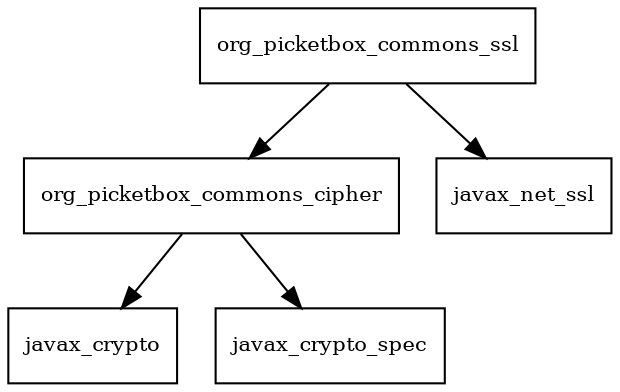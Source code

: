 digraph picketbox_commons_1_0_0_final_redhat_2_package_dependencies {
  node [shape = box, fontsize=10.0];
  org_picketbox_commons_cipher -> javax_crypto;
  org_picketbox_commons_cipher -> javax_crypto_spec;
  org_picketbox_commons_ssl -> javax_net_ssl;
  org_picketbox_commons_ssl -> org_picketbox_commons_cipher;
}
